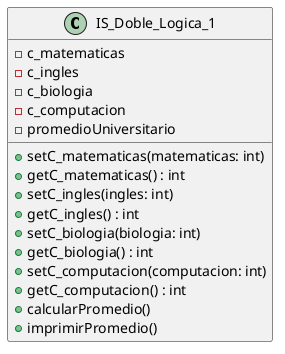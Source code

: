 @startuml
class IS_Doble_Logica_1 {
- c_matematicas
- c_ingles
- c_biologia
- c_computacion
- promedioUniversitario
+ setC_matematicas(matematicas: int)
+ getC_matematicas() : int
+ setC_ingles(ingles: int)
+ getC_ingles() : int
+ setC_biologia(biologia: int)
+ getC_biologia() : int
+ setC_computacion(computacion: int)
+ getC_computacion() : int
+ calcularPromedio()
+ imprimirPromedio()
}
@enduml

